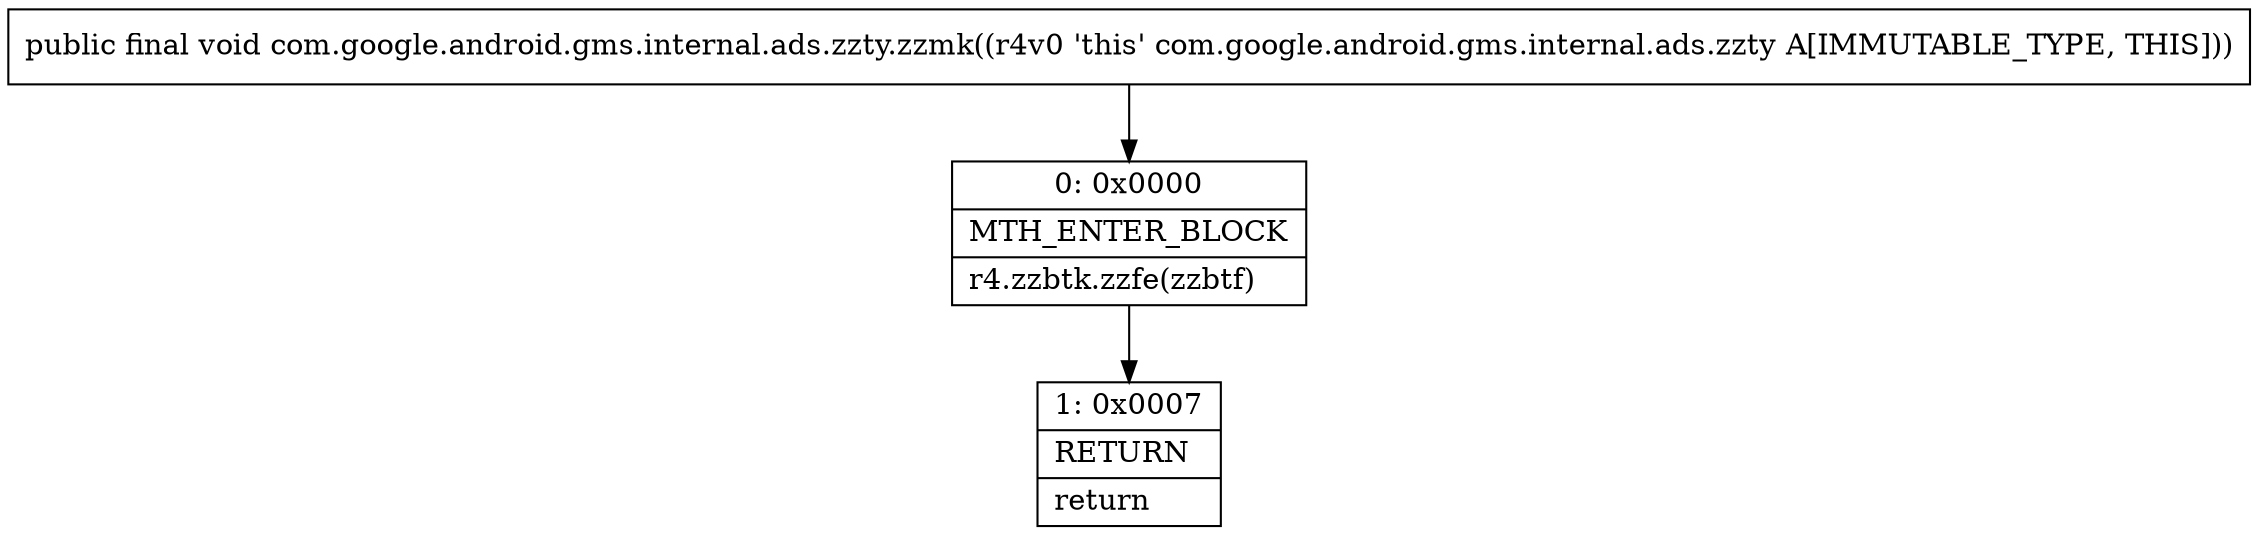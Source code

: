 digraph "CFG forcom.google.android.gms.internal.ads.zzty.zzmk()V" {
Node_0 [shape=record,label="{0\:\ 0x0000|MTH_ENTER_BLOCK\l|r4.zzbtk.zzfe(zzbtf)\l}"];
Node_1 [shape=record,label="{1\:\ 0x0007|RETURN\l|return\l}"];
MethodNode[shape=record,label="{public final void com.google.android.gms.internal.ads.zzty.zzmk((r4v0 'this' com.google.android.gms.internal.ads.zzty A[IMMUTABLE_TYPE, THIS])) }"];
MethodNode -> Node_0;
Node_0 -> Node_1;
}

